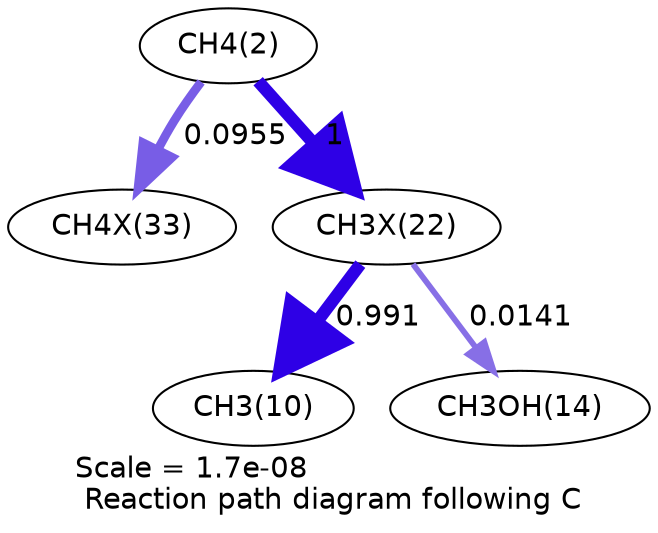 digraph reaction_paths {
center=1;
s4 -> s49[fontname="Helvetica", penwidth=4.23, arrowsize=2.11, color="0.7, 0.596, 0.9"
, label=" 0.0955"];
s4 -> s44[fontname="Helvetica", penwidth=6, arrowsize=3, color="0.7, 1.5, 0.9"
, label=" 1"];
s44 -> s12[fontname="Helvetica", penwidth=5.99, arrowsize=3, color="0.7, 1.49, 0.9"
, label=" 0.991"];
s44 -> s16[fontname="Helvetica", penwidth=2.78, arrowsize=1.39, color="0.7, 0.514, 0.9"
, label=" 0.0141"];
s4 [ fontname="Helvetica", label="CH4(2)"];
s12 [ fontname="Helvetica", label="CH3(10)"];
s16 [ fontname="Helvetica", label="CH3OH(14)"];
s44 [ fontname="Helvetica", label="CH3X(22)"];
s49 [ fontname="Helvetica", label="CH4X(33)"];
 label = "Scale = 1.7e-08\l Reaction path diagram following C";
 fontname = "Helvetica";
}
